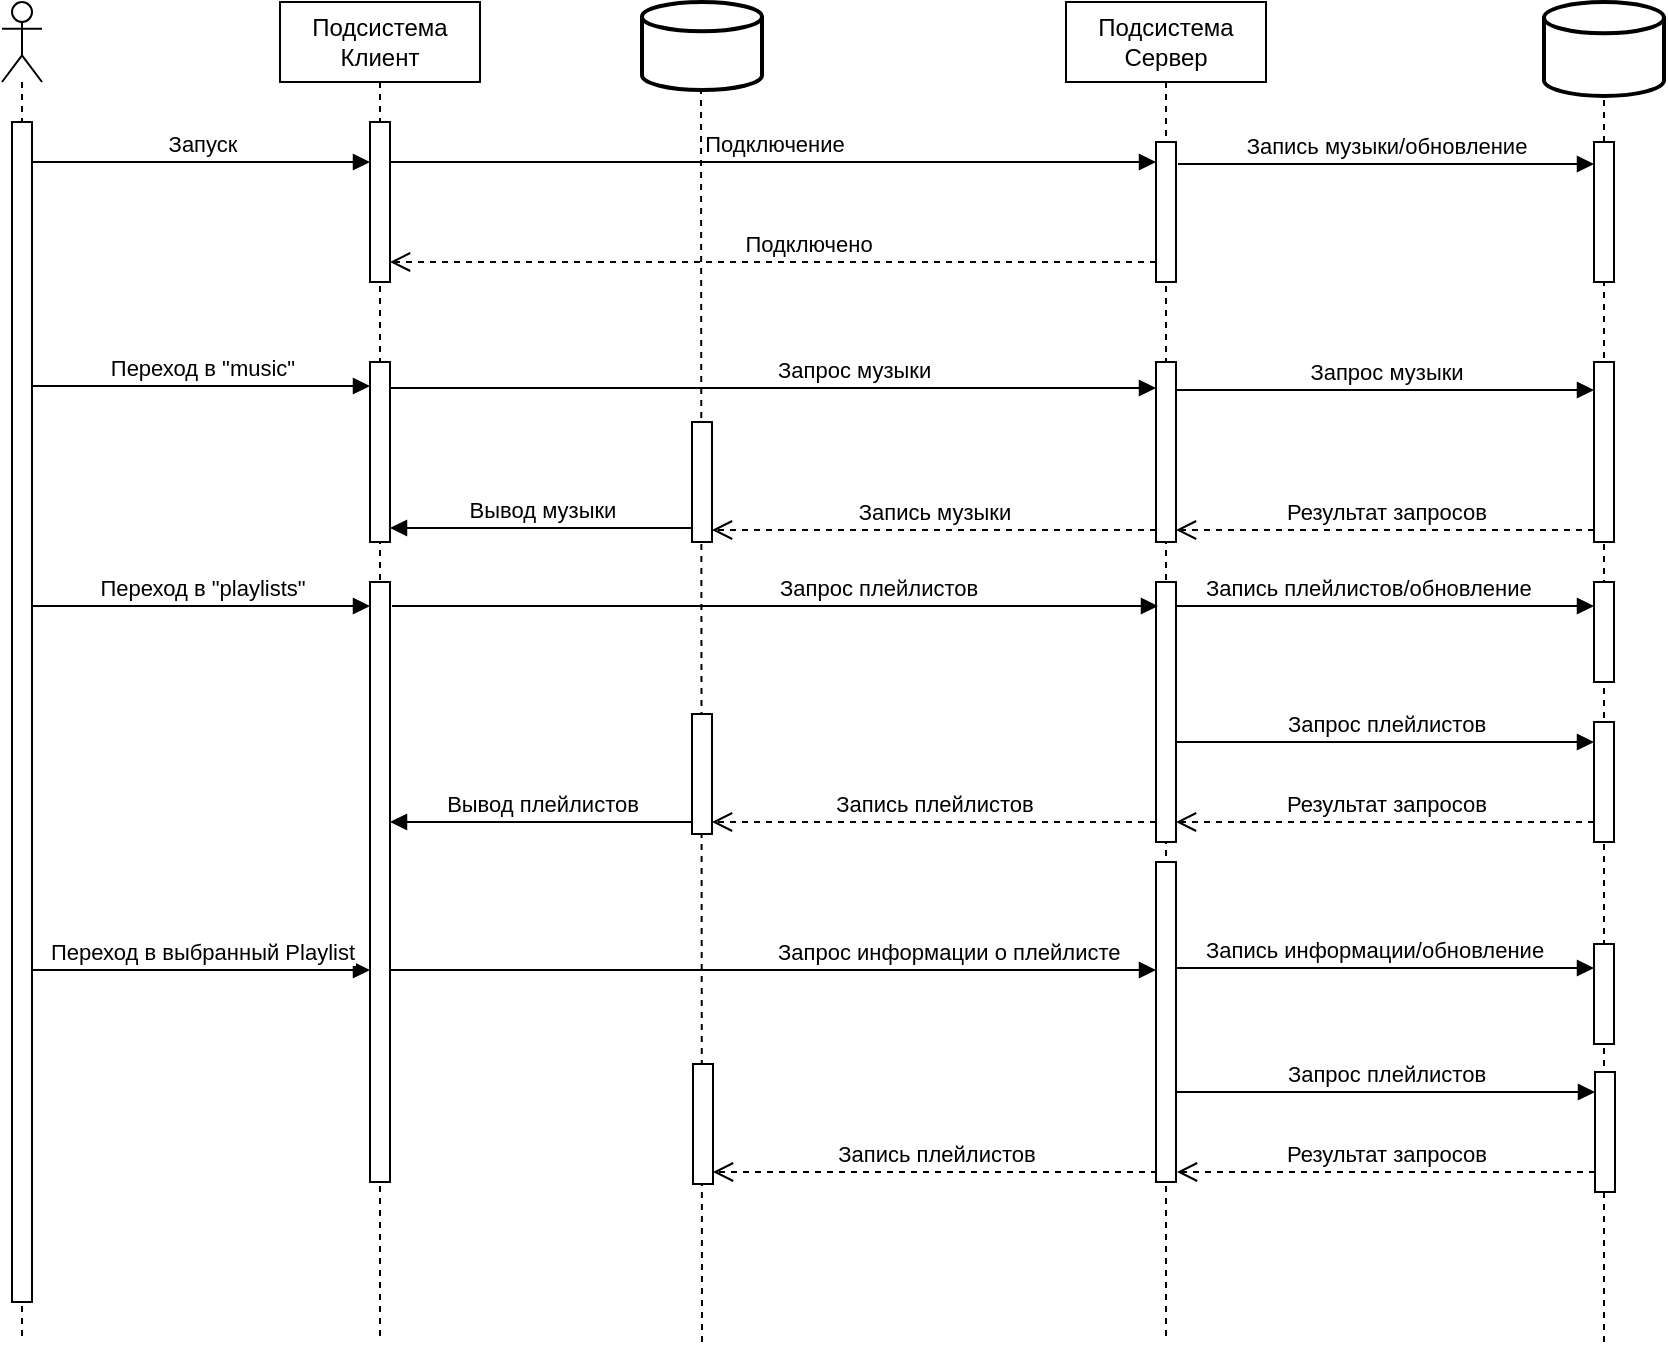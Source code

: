<mxfile version="26.0.4">
  <diagram name="Page-1" id="2YBvvXClWsGukQMizWep">
    <mxGraphModel dx="1434" dy="746" grid="1" gridSize="10" guides="1" tooltips="1" connect="1" arrows="1" fold="1" page="1" pageScale="1" pageWidth="850" pageHeight="1100" math="0" shadow="0">
      <root>
        <mxCell id="0" />
        <mxCell id="1" parent="0" />
        <mxCell id="aM9ryv3xv72pqoxQDRHE-1" value="&lt;div&gt;Подсистема&lt;br&gt;&lt;/div&gt;&lt;div&gt;Клиент&lt;/div&gt;" style="shape=umlLifeline;perimeter=lifelinePerimeter;whiteSpace=wrap;html=1;container=0;dropTarget=0;collapsible=0;recursiveResize=0;outlineConnect=0;portConstraint=eastwest;newEdgeStyle={&quot;edgeStyle&quot;:&quot;elbowEdgeStyle&quot;,&quot;elbow&quot;:&quot;vertical&quot;,&quot;curved&quot;:0,&quot;rounded&quot;:0};" parent="1" vertex="1">
          <mxGeometry x="199" y="40" width="100" height="670" as="geometry" />
        </mxCell>
        <mxCell id="aM9ryv3xv72pqoxQDRHE-2" value="" style="html=1;points=[];perimeter=orthogonalPerimeter;outlineConnect=0;targetShapes=umlLifeline;portConstraint=eastwest;newEdgeStyle={&quot;edgeStyle&quot;:&quot;elbowEdgeStyle&quot;,&quot;elbow&quot;:&quot;vertical&quot;,&quot;curved&quot;:0,&quot;rounded&quot;:0};" parent="aM9ryv3xv72pqoxQDRHE-1" vertex="1">
          <mxGeometry x="45" y="60" width="10" height="80" as="geometry" />
        </mxCell>
        <mxCell id="jReAJDvKgrT1Qn7i-DkR-8" value="" style="html=1;points=[];perimeter=orthogonalPerimeter;outlineConnect=0;targetShapes=umlLifeline;portConstraint=eastwest;newEdgeStyle={&quot;edgeStyle&quot;:&quot;elbowEdgeStyle&quot;,&quot;elbow&quot;:&quot;vertical&quot;,&quot;curved&quot;:0,&quot;rounded&quot;:0};" parent="aM9ryv3xv72pqoxQDRHE-1" vertex="1">
          <mxGeometry x="45" y="180" width="10" height="90" as="geometry" />
        </mxCell>
        <mxCell id="jReAJDvKgrT1Qn7i-DkR-28" value="" style="html=1;points=[];perimeter=orthogonalPerimeter;outlineConnect=0;targetShapes=umlLifeline;portConstraint=eastwest;newEdgeStyle={&quot;edgeStyle&quot;:&quot;elbowEdgeStyle&quot;,&quot;elbow&quot;:&quot;vertical&quot;,&quot;curved&quot;:0,&quot;rounded&quot;:0};" parent="aM9ryv3xv72pqoxQDRHE-1" vertex="1">
          <mxGeometry x="45" y="290" width="10" height="300" as="geometry" />
        </mxCell>
        <mxCell id="jReAJDvKgrT1Qn7i-DkR-29" value="Переход в &quot;playlists&quot;" style="html=1;verticalAlign=bottom;endArrow=block;curved=0;rounded=0;" parent="aM9ryv3xv72pqoxQDRHE-1" target="jReAJDvKgrT1Qn7i-DkR-28" edge="1">
          <mxGeometry width="80" relative="1" as="geometry">
            <mxPoint x="-124" y="302" as="sourcePoint" />
            <mxPoint x="126" y="302" as="targetPoint" />
          </mxGeometry>
        </mxCell>
        <mxCell id="aM9ryv3xv72pqoxQDRHE-5" value="&lt;div&gt;Подсистема&lt;br&gt;&lt;/div&gt;&lt;div&gt;Сервер&lt;/div&gt;" style="shape=umlLifeline;perimeter=lifelinePerimeter;whiteSpace=wrap;html=1;container=0;dropTarget=0;collapsible=0;recursiveResize=0;outlineConnect=0;portConstraint=eastwest;newEdgeStyle={&quot;edgeStyle&quot;:&quot;elbowEdgeStyle&quot;,&quot;elbow&quot;:&quot;vertical&quot;,&quot;curved&quot;:0,&quot;rounded&quot;:0};" parent="1" vertex="1">
          <mxGeometry x="592" y="40" width="100" height="670" as="geometry" />
        </mxCell>
        <mxCell id="aM9ryv3xv72pqoxQDRHE-6" value="" style="html=1;points=[];perimeter=orthogonalPerimeter;outlineConnect=0;targetShapes=umlLifeline;portConstraint=eastwest;newEdgeStyle={&quot;edgeStyle&quot;:&quot;elbowEdgeStyle&quot;,&quot;elbow&quot;:&quot;vertical&quot;,&quot;curved&quot;:0,&quot;rounded&quot;:0};" parent="aM9ryv3xv72pqoxQDRHE-5" vertex="1">
          <mxGeometry x="45" y="70" width="10" height="70" as="geometry" />
        </mxCell>
        <mxCell id="jReAJDvKgrT1Qn7i-DkR-11" value="" style="html=1;points=[];perimeter=orthogonalPerimeter;outlineConnect=0;targetShapes=umlLifeline;portConstraint=eastwest;newEdgeStyle={&quot;edgeStyle&quot;:&quot;elbowEdgeStyle&quot;,&quot;elbow&quot;:&quot;vertical&quot;,&quot;curved&quot;:0,&quot;rounded&quot;:0};" parent="aM9ryv3xv72pqoxQDRHE-5" vertex="1">
          <mxGeometry x="45" y="180" width="10" height="90" as="geometry" />
        </mxCell>
        <mxCell id="jReAJDvKgrT1Qn7i-DkR-31" value="" style="html=1;points=[];perimeter=orthogonalPerimeter;outlineConnect=0;targetShapes=umlLifeline;portConstraint=eastwest;newEdgeStyle={&quot;edgeStyle&quot;:&quot;elbowEdgeStyle&quot;,&quot;elbow&quot;:&quot;vertical&quot;,&quot;curved&quot;:0,&quot;rounded&quot;:0};" parent="aM9ryv3xv72pqoxQDRHE-5" vertex="1">
          <mxGeometry x="45" y="290" width="10" height="130" as="geometry" />
        </mxCell>
        <mxCell id="vs0McCjHPU4tRK0zMmVy-2" value="" style="html=1;points=[];perimeter=orthogonalPerimeter;outlineConnect=0;targetShapes=umlLifeline;portConstraint=eastwest;newEdgeStyle={&quot;edgeStyle&quot;:&quot;elbowEdgeStyle&quot;,&quot;elbow&quot;:&quot;vertical&quot;,&quot;curved&quot;:0,&quot;rounded&quot;:0};" vertex="1" parent="aM9ryv3xv72pqoxQDRHE-5">
          <mxGeometry x="45" y="430" width="10" height="160" as="geometry" />
        </mxCell>
        <mxCell id="jReAJDvKgrT1Qn7i-DkR-1" value="" style="shape=umlLifeline;perimeter=lifelinePerimeter;whiteSpace=wrap;html=1;container=1;dropTarget=0;collapsible=0;recursiveResize=0;outlineConnect=0;portConstraint=eastwest;newEdgeStyle={&quot;curved&quot;:0,&quot;rounded&quot;:0};participant=umlActor;" parent="1" vertex="1">
          <mxGeometry x="60" y="40" width="20" height="670" as="geometry" />
        </mxCell>
        <mxCell id="jReAJDvKgrT1Qn7i-DkR-2" value="" style="html=1;points=[[0,0,0,0,5],[0,1,0,0,-5],[1,0,0,0,5],[1,1,0,0,-5]];perimeter=orthogonalPerimeter;outlineConnect=0;targetShapes=umlLifeline;portConstraint=eastwest;newEdgeStyle={&quot;curved&quot;:0,&quot;rounded&quot;:0};" parent="jReAJDvKgrT1Qn7i-DkR-1" vertex="1">
          <mxGeometry x="5" y="60" width="10" height="590" as="geometry" />
        </mxCell>
        <mxCell id="jReAJDvKgrT1Qn7i-DkR-5" value="Запуск" style="html=1;verticalAlign=bottom;endArrow=block;curved=0;rounded=0;" parent="1" target="aM9ryv3xv72pqoxQDRHE-2" edge="1">
          <mxGeometry width="80" relative="1" as="geometry">
            <mxPoint x="75" y="120" as="sourcePoint" />
            <mxPoint x="340" y="120" as="targetPoint" />
          </mxGeometry>
        </mxCell>
        <mxCell id="jReAJDvKgrT1Qn7i-DkR-6" value="Подключено" style="html=1;verticalAlign=bottom;endArrow=open;dashed=1;endSize=8;curved=0;rounded=0;" parent="1" target="aM9ryv3xv72pqoxQDRHE-2" edge="1">
          <mxGeometry x="-0.088" relative="1" as="geometry">
            <mxPoint x="637.0" y="170" as="sourcePoint" />
            <mxPoint x="260" y="170" as="targetPoint" />
            <mxPoint as="offset" />
          </mxGeometry>
        </mxCell>
        <mxCell id="jReAJDvKgrT1Qn7i-DkR-7" value="Переход в &quot;music&quot;" style="html=1;verticalAlign=bottom;endArrow=block;curved=0;rounded=0;" parent="1" target="jReAJDvKgrT1Qn7i-DkR-8" edge="1">
          <mxGeometry width="80" relative="1" as="geometry">
            <mxPoint x="75" y="232" as="sourcePoint" />
            <mxPoint x="325" y="232" as="targetPoint" />
          </mxGeometry>
        </mxCell>
        <mxCell id="jReAJDvKgrT1Qn7i-DkR-10" value="Подключение" style="html=1;verticalAlign=bottom;endArrow=block;curved=0;rounded=0;" parent="1" edge="1">
          <mxGeometry width="80" relative="1" as="geometry">
            <mxPoint x="254" y="120" as="sourcePoint" />
            <mxPoint x="637.0" y="120" as="targetPoint" />
          </mxGeometry>
        </mxCell>
        <mxCell id="jReAJDvKgrT1Qn7i-DkR-12" value="&lt;div align=&quot;left&quot;&gt;Запрос музыки&lt;/div&gt;" style="html=1;verticalAlign=bottom;endArrow=block;curved=0;rounded=0;align=left;" parent="1" edge="1">
          <mxGeometry width="80" relative="1" as="geometry">
            <mxPoint x="254" y="233" as="sourcePoint" />
            <mxPoint x="637" y="233" as="targetPoint" />
          </mxGeometry>
        </mxCell>
        <mxCell id="jReAJDvKgrT1Qn7i-DkR-13" value="" style="strokeWidth=2;html=1;shape=mxgraph.flowchart.database;whiteSpace=wrap;" parent="1" vertex="1">
          <mxGeometry x="831" y="40" width="60" height="47" as="geometry" />
        </mxCell>
        <mxCell id="jReAJDvKgrT1Qn7i-DkR-14" value="" style="endArrow=none;dashed=1;html=1;rounded=0;" parent="1" source="jReAJDvKgrT1Qn7i-DkR-22" target="jReAJDvKgrT1Qn7i-DkR-13" edge="1">
          <mxGeometry width="50" height="50" relative="1" as="geometry">
            <mxPoint x="861" y="528" as="sourcePoint" />
            <mxPoint x="871" y="128" as="targetPoint" />
          </mxGeometry>
        </mxCell>
        <mxCell id="jReAJDvKgrT1Qn7i-DkR-15" value="Запрос музыки" style="html=1;verticalAlign=bottom;endArrow=block;curved=0;rounded=0;" parent="1" target="jReAJDvKgrT1Qn7i-DkR-24" edge="1">
          <mxGeometry width="80" relative="1" as="geometry">
            <mxPoint x="647" y="234" as="sourcePoint" />
            <mxPoint x="826" y="234" as="targetPoint" />
          </mxGeometry>
        </mxCell>
        <mxCell id="jReAJDvKgrT1Qn7i-DkR-16" value="Запись музыки/обновление" style="html=1;verticalAlign=bottom;endArrow=block;curved=0;rounded=0;" parent="1" target="jReAJDvKgrT1Qn7i-DkR-22" edge="1">
          <mxGeometry width="80" relative="1" as="geometry">
            <mxPoint x="648.0" y="121" as="sourcePoint" />
            <mxPoint x="790" y="120" as="targetPoint" />
          </mxGeometry>
        </mxCell>
        <mxCell id="jReAJDvKgrT1Qn7i-DkR-17" value="Результат запросов" style="html=1;verticalAlign=bottom;endArrow=open;dashed=1;endSize=8;curved=0;rounded=0;" parent="1" source="jReAJDvKgrT1Qn7i-DkR-24" edge="1">
          <mxGeometry relative="1" as="geometry">
            <mxPoint x="826" y="304" as="sourcePoint" />
            <mxPoint x="647" y="304" as="targetPoint" />
          </mxGeometry>
        </mxCell>
        <mxCell id="jReAJDvKgrT1Qn7i-DkR-19" value="" style="endArrow=none;dashed=1;html=1;rounded=0;" parent="1" edge="1">
          <mxGeometry width="50" height="50" relative="1" as="geometry">
            <mxPoint x="410" y="710" as="sourcePoint" />
            <mxPoint x="409.5" y="80" as="targetPoint" />
          </mxGeometry>
        </mxCell>
        <mxCell id="jReAJDvKgrT1Qn7i-DkR-18" value="" style="strokeWidth=2;html=1;shape=mxgraph.flowchart.database;whiteSpace=wrap;" parent="1" vertex="1">
          <mxGeometry x="380" y="40" width="60" height="44" as="geometry" />
        </mxCell>
        <mxCell id="jReAJDvKgrT1Qn7i-DkR-20" value="" style="html=1;points=[];perimeter=orthogonalPerimeter;outlineConnect=0;targetShapes=umlLifeline;portConstraint=eastwest;newEdgeStyle={&quot;edgeStyle&quot;:&quot;elbowEdgeStyle&quot;,&quot;elbow&quot;:&quot;vertical&quot;,&quot;curved&quot;:0,&quot;rounded&quot;:0};" parent="1" vertex="1">
          <mxGeometry x="405" y="250" width="10" height="60" as="geometry" />
        </mxCell>
        <mxCell id="jReAJDvKgrT1Qn7i-DkR-23" value="" style="endArrow=none;dashed=1;html=1;rounded=0;" parent="1" target="jReAJDvKgrT1Qn7i-DkR-22" edge="1">
          <mxGeometry width="50" height="50" relative="1" as="geometry">
            <mxPoint x="861" y="710" as="sourcePoint" />
            <mxPoint x="861" y="87" as="targetPoint" />
          </mxGeometry>
        </mxCell>
        <mxCell id="jReAJDvKgrT1Qn7i-DkR-22" value="" style="html=1;points=[];perimeter=orthogonalPerimeter;outlineConnect=0;targetShapes=umlLifeline;portConstraint=eastwest;newEdgeStyle={&quot;edgeStyle&quot;:&quot;elbowEdgeStyle&quot;,&quot;elbow&quot;:&quot;vertical&quot;,&quot;curved&quot;:0,&quot;rounded&quot;:0};" parent="1" vertex="1">
          <mxGeometry x="856" y="110" width="10" height="70" as="geometry" />
        </mxCell>
        <mxCell id="jReAJDvKgrT1Qn7i-DkR-24" value="" style="html=1;points=[];perimeter=orthogonalPerimeter;outlineConnect=0;targetShapes=umlLifeline;portConstraint=eastwest;newEdgeStyle={&quot;edgeStyle&quot;:&quot;elbowEdgeStyle&quot;,&quot;elbow&quot;:&quot;vertical&quot;,&quot;curved&quot;:0,&quot;rounded&quot;:0};" parent="1" vertex="1">
          <mxGeometry x="856" y="220" width="10" height="90" as="geometry" />
        </mxCell>
        <mxCell id="jReAJDvKgrT1Qn7i-DkR-26" value="Запись музыки" style="html=1;verticalAlign=bottom;endArrow=open;dashed=1;endSize=8;curved=0;rounded=0;" parent="1" edge="1">
          <mxGeometry x="0.0" relative="1" as="geometry">
            <mxPoint x="637" y="304" as="sourcePoint" />
            <mxPoint x="415" y="304" as="targetPoint" />
            <mxPoint as="offset" />
          </mxGeometry>
        </mxCell>
        <mxCell id="jReAJDvKgrT1Qn7i-DkR-27" value="Вывод музыки" style="html=1;verticalAlign=bottom;endArrow=block;curved=0;rounded=0;" parent="1" edge="1">
          <mxGeometry width="80" relative="1" as="geometry">
            <mxPoint x="405" y="303" as="sourcePoint" />
            <mxPoint x="254" y="303" as="targetPoint" />
          </mxGeometry>
        </mxCell>
        <mxCell id="jReAJDvKgrT1Qn7i-DkR-30" value="Запрос плейлистов" style="html=1;verticalAlign=bottom;endArrow=block;curved=0;rounded=0;align=left;" parent="1" edge="1">
          <mxGeometry width="80" relative="1" as="geometry">
            <mxPoint x="255" y="342" as="sourcePoint" />
            <mxPoint x="638" y="342" as="targetPoint" />
          </mxGeometry>
        </mxCell>
        <mxCell id="jReAJDvKgrT1Qn7i-DkR-32" value="" style="html=1;points=[];perimeter=orthogonalPerimeter;outlineConnect=0;targetShapes=umlLifeline;portConstraint=eastwest;newEdgeStyle={&quot;edgeStyle&quot;:&quot;elbowEdgeStyle&quot;,&quot;elbow&quot;:&quot;vertical&quot;,&quot;curved&quot;:0,&quot;rounded&quot;:0};" parent="1" vertex="1">
          <mxGeometry x="856" y="330" width="10" height="50" as="geometry" />
        </mxCell>
        <mxCell id="jReAJDvKgrT1Qn7i-DkR-33" value="&lt;div align=&quot;center&quot;&gt;Запись плейлистов/обновление&lt;br&gt;&lt;/div&gt;" style="html=1;verticalAlign=bottom;endArrow=block;curved=0;rounded=0;align=left;" parent="1" edge="1">
          <mxGeometry x="-0.876" width="80" relative="1" as="geometry">
            <mxPoint x="647" y="342" as="sourcePoint" />
            <mxPoint x="856" y="342.0" as="targetPoint" />
            <mxPoint as="offset" />
          </mxGeometry>
        </mxCell>
        <mxCell id="jReAJDvKgrT1Qn7i-DkR-34" value="Результат запросов" style="html=1;verticalAlign=bottom;endArrow=open;dashed=1;endSize=8;curved=0;rounded=0;" parent="1" edge="1">
          <mxGeometry relative="1" as="geometry">
            <mxPoint x="856" y="450" as="sourcePoint" />
            <mxPoint x="647" y="450" as="targetPoint" />
          </mxGeometry>
        </mxCell>
        <mxCell id="jReAJDvKgrT1Qn7i-DkR-36" value="" style="html=1;points=[];perimeter=orthogonalPerimeter;outlineConnect=0;targetShapes=umlLifeline;portConstraint=eastwest;newEdgeStyle={&quot;edgeStyle&quot;:&quot;elbowEdgeStyle&quot;,&quot;elbow&quot;:&quot;vertical&quot;,&quot;curved&quot;:0,&quot;rounded&quot;:0};" parent="1" vertex="1">
          <mxGeometry x="856" y="400" width="10" height="60" as="geometry" />
        </mxCell>
        <mxCell id="jReAJDvKgrT1Qn7i-DkR-37" value="Запрос плейлистов" style="html=1;verticalAlign=bottom;endArrow=block;curved=0;rounded=0;" parent="1" edge="1">
          <mxGeometry width="80" relative="1" as="geometry">
            <mxPoint x="647" y="410" as="sourcePoint" />
            <mxPoint x="856" y="410" as="targetPoint" />
          </mxGeometry>
        </mxCell>
        <mxCell id="jReAJDvKgrT1Qn7i-DkR-38" value="" style="html=1;points=[];perimeter=orthogonalPerimeter;outlineConnect=0;targetShapes=umlLifeline;portConstraint=eastwest;newEdgeStyle={&quot;edgeStyle&quot;:&quot;elbowEdgeStyle&quot;,&quot;elbow&quot;:&quot;vertical&quot;,&quot;curved&quot;:0,&quot;rounded&quot;:0};" parent="1" vertex="1">
          <mxGeometry x="405" y="396" width="10" height="60" as="geometry" />
        </mxCell>
        <mxCell id="jReAJDvKgrT1Qn7i-DkR-39" value="Запись плейлистов" style="html=1;verticalAlign=bottom;endArrow=open;dashed=1;endSize=8;curved=0;rounded=0;" parent="1" edge="1">
          <mxGeometry x="0.0" relative="1" as="geometry">
            <mxPoint x="637" y="450" as="sourcePoint" />
            <mxPoint x="415" y="450" as="targetPoint" />
            <mxPoint as="offset" />
          </mxGeometry>
        </mxCell>
        <mxCell id="jReAJDvKgrT1Qn7i-DkR-40" value="Вывод плейлистов" style="html=1;verticalAlign=bottom;endArrow=block;curved=0;rounded=0;" parent="1" edge="1">
          <mxGeometry width="80" relative="1" as="geometry">
            <mxPoint x="405" y="450" as="sourcePoint" />
            <mxPoint x="254" y="450" as="targetPoint" />
          </mxGeometry>
        </mxCell>
        <mxCell id="vs0McCjHPU4tRK0zMmVy-1" value="Переход в выбранный Playlist" style="html=1;verticalAlign=bottom;endArrow=block;curved=0;rounded=0;" edge="1" parent="1">
          <mxGeometry width="80" relative="1" as="geometry">
            <mxPoint x="75" y="524.0" as="sourcePoint" />
            <mxPoint x="244" y="524.0" as="targetPoint" />
          </mxGeometry>
        </mxCell>
        <mxCell id="vs0McCjHPU4tRK0zMmVy-3" value="Запрос информации о плейлисте" style="html=1;verticalAlign=bottom;endArrow=block;curved=0;rounded=0;align=left;" edge="1" parent="1">
          <mxGeometry width="80" relative="1" as="geometry">
            <mxPoint x="254" y="524" as="sourcePoint" />
            <mxPoint x="637" y="524" as="targetPoint" />
          </mxGeometry>
        </mxCell>
        <mxCell id="vs0McCjHPU4tRK0zMmVy-4" value="" style="html=1;points=[];perimeter=orthogonalPerimeter;outlineConnect=0;targetShapes=umlLifeline;portConstraint=eastwest;newEdgeStyle={&quot;edgeStyle&quot;:&quot;elbowEdgeStyle&quot;,&quot;elbow&quot;:&quot;vertical&quot;,&quot;curved&quot;:0,&quot;rounded&quot;:0};" vertex="1" parent="1">
          <mxGeometry x="856" y="511" width="10" height="50" as="geometry" />
        </mxCell>
        <mxCell id="vs0McCjHPU4tRK0zMmVy-5" value="&lt;div align=&quot;center&quot;&gt;Запись информации/обновление&lt;br&gt;&lt;/div&gt;" style="html=1;verticalAlign=bottom;endArrow=block;curved=0;rounded=0;align=left;" edge="1" parent="1">
          <mxGeometry x="-0.876" width="80" relative="1" as="geometry">
            <mxPoint x="647" y="523" as="sourcePoint" />
            <mxPoint x="856" y="523.0" as="targetPoint" />
            <mxPoint as="offset" />
          </mxGeometry>
        </mxCell>
        <mxCell id="vs0McCjHPU4tRK0zMmVy-6" value="Результат запросов" style="html=1;verticalAlign=bottom;endArrow=open;dashed=1;endSize=8;curved=0;rounded=0;" edge="1" parent="1">
          <mxGeometry relative="1" as="geometry">
            <mxPoint x="856.5" y="625" as="sourcePoint" />
            <mxPoint x="647.5" y="625" as="targetPoint" />
          </mxGeometry>
        </mxCell>
        <mxCell id="vs0McCjHPU4tRK0zMmVy-7" value="" style="html=1;points=[];perimeter=orthogonalPerimeter;outlineConnect=0;targetShapes=umlLifeline;portConstraint=eastwest;newEdgeStyle={&quot;edgeStyle&quot;:&quot;elbowEdgeStyle&quot;,&quot;elbow&quot;:&quot;vertical&quot;,&quot;curved&quot;:0,&quot;rounded&quot;:0};" vertex="1" parent="1">
          <mxGeometry x="856.5" y="575" width="10" height="60" as="geometry" />
        </mxCell>
        <mxCell id="vs0McCjHPU4tRK0zMmVy-8" value="Запрос плейлистов" style="html=1;verticalAlign=bottom;endArrow=block;curved=0;rounded=0;" edge="1" parent="1">
          <mxGeometry width="80" relative="1" as="geometry">
            <mxPoint x="647.5" y="585" as="sourcePoint" />
            <mxPoint x="856.5" y="585" as="targetPoint" />
          </mxGeometry>
        </mxCell>
        <mxCell id="vs0McCjHPU4tRK0zMmVy-9" value="" style="html=1;points=[];perimeter=orthogonalPerimeter;outlineConnect=0;targetShapes=umlLifeline;portConstraint=eastwest;newEdgeStyle={&quot;edgeStyle&quot;:&quot;elbowEdgeStyle&quot;,&quot;elbow&quot;:&quot;vertical&quot;,&quot;curved&quot;:0,&quot;rounded&quot;:0};" vertex="1" parent="1">
          <mxGeometry x="405.5" y="571" width="10" height="60" as="geometry" />
        </mxCell>
        <mxCell id="vs0McCjHPU4tRK0zMmVy-10" value="Запись плейлистов" style="html=1;verticalAlign=bottom;endArrow=open;dashed=1;endSize=8;curved=0;rounded=0;" edge="1" parent="1">
          <mxGeometry x="0.0" relative="1" as="geometry">
            <mxPoint x="637.5" y="625" as="sourcePoint" />
            <mxPoint x="415.5" y="625" as="targetPoint" />
            <mxPoint as="offset" />
          </mxGeometry>
        </mxCell>
      </root>
    </mxGraphModel>
  </diagram>
</mxfile>
